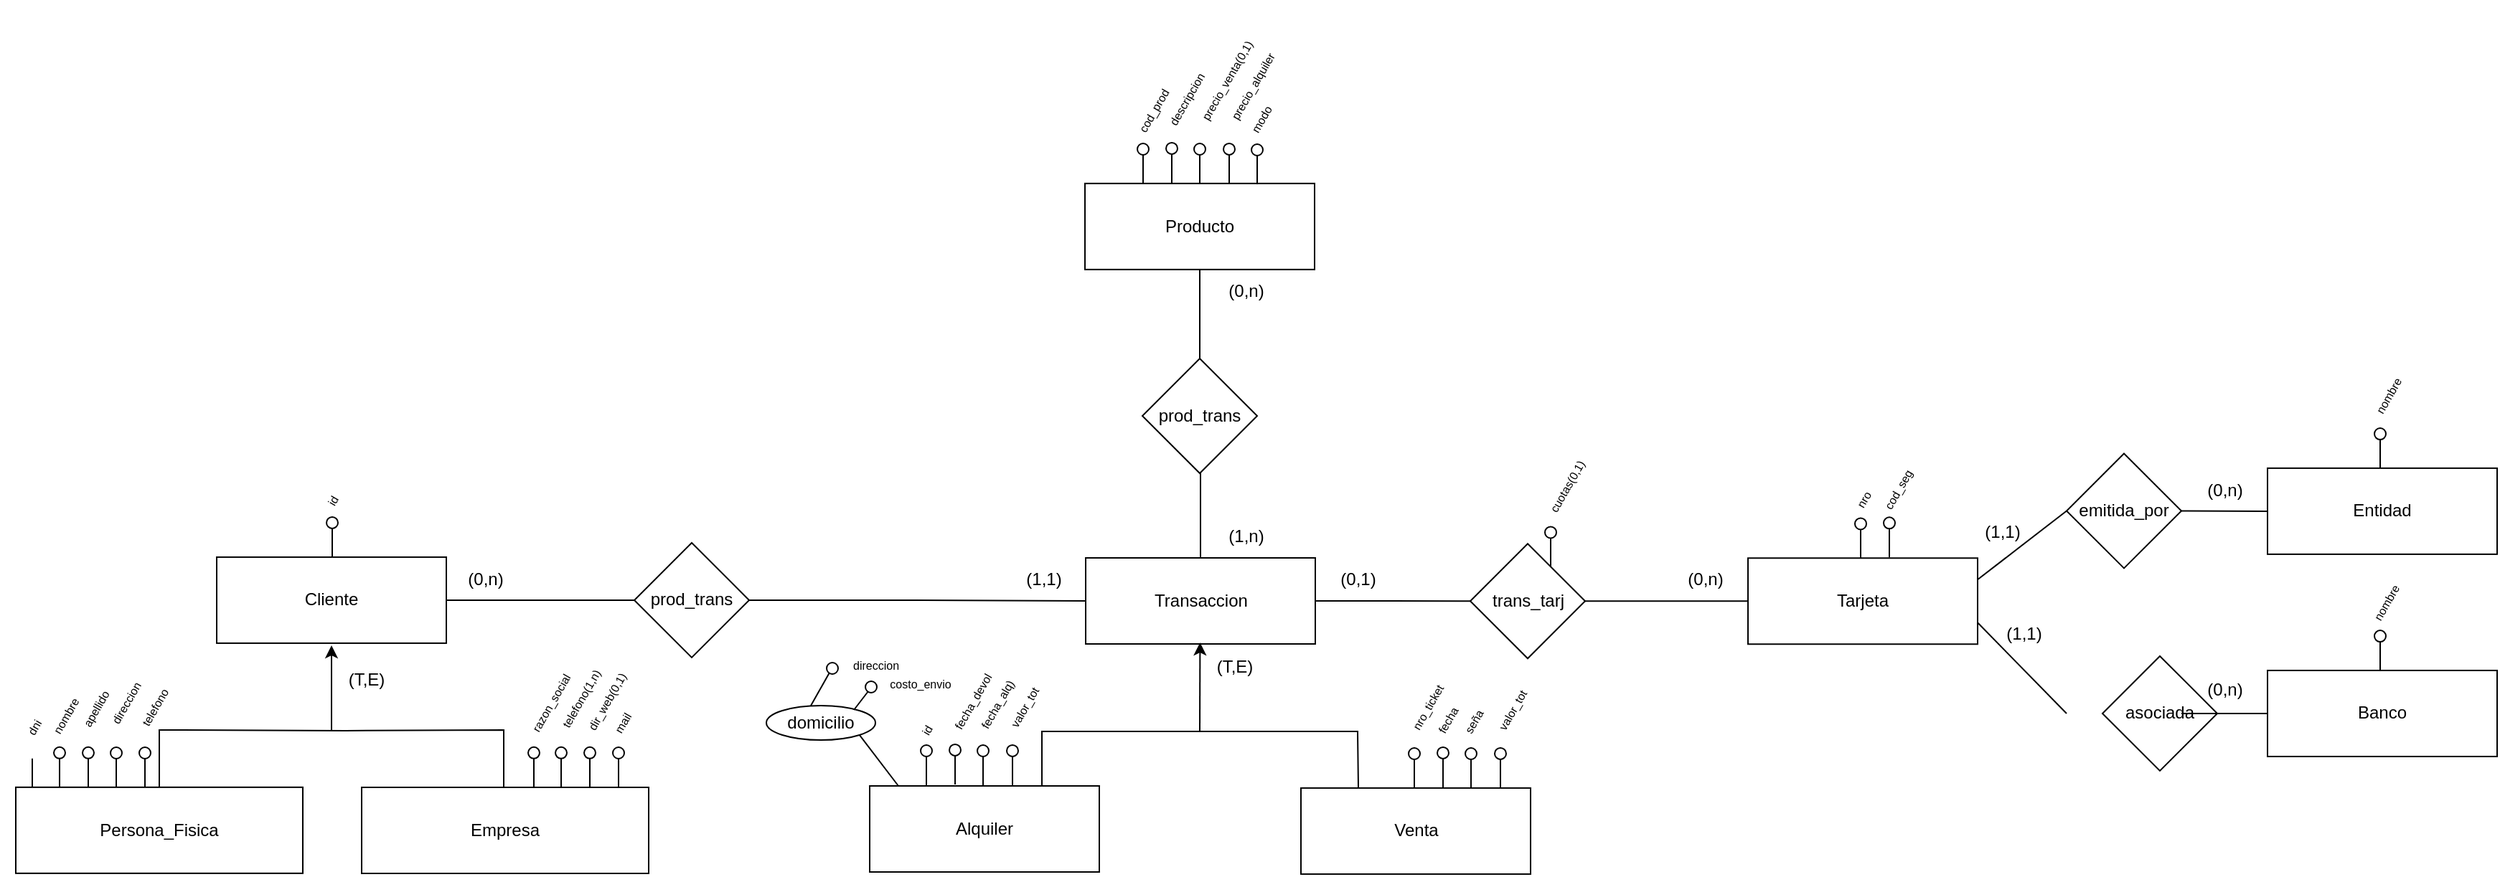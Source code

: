 <mxfile version="26.1.1">
  <diagram id="R2lEEEUBdFMjLlhIrx00" name="Page-1">
    <mxGraphModel dx="3056" dy="2326" grid="1" gridSize="10" guides="1" tooltips="1" connect="1" arrows="1" fold="1" page="1" pageScale="1" pageWidth="850" pageHeight="1100" math="0" shadow="0" extFonts="Permanent Marker^https://fonts.googleapis.com/css?family=Permanent+Marker">
      <root>
        <mxCell id="0" />
        <mxCell id="1" parent="0" />
        <mxCell id="ayTrJT8fHetVOEcy8Kd8-426" style="edgeStyle=orthogonalEdgeStyle;rounded=0;orthogonalLoop=1;jettySize=auto;html=1;entryX=0;entryY=0.5;entryDx=0;entryDy=0;endArrow=none;startFill=0;" edge="1" parent="1" source="ayTrJT8fHetVOEcy8Kd8-5" target="ayTrJT8fHetVOEcy8Kd8-425">
          <mxGeometry relative="1" as="geometry" />
        </mxCell>
        <mxCell id="ayTrJT8fHetVOEcy8Kd8-5" value="Cliente" style="rounded=0;whiteSpace=wrap;html=1;" vertex="1" parent="1">
          <mxGeometry x="-265" y="368.46" width="160" height="60" as="geometry" />
        </mxCell>
        <mxCell id="ayTrJT8fHetVOEcy8Kd8-32" value="" style="group" vertex="1" connectable="0" parent="1">
          <mxGeometry x="-188.5" y="340.462" width="8" height="28" as="geometry" />
        </mxCell>
        <mxCell id="ayTrJT8fHetVOEcy8Kd8-33" value="" style="ellipse;whiteSpace=wrap;html=1;aspect=fixed;fillColor=light-dark(#FFFFFF,#FFFFFF);" vertex="1" parent="ayTrJT8fHetVOEcy8Kd8-32">
          <mxGeometry width="8" height="8" as="geometry" />
        </mxCell>
        <mxCell id="ayTrJT8fHetVOEcy8Kd8-34" style="edgeStyle=orthogonalEdgeStyle;rounded=0;orthogonalLoop=1;jettySize=auto;html=1;endArrow=none;startFill=0;" edge="1" parent="ayTrJT8fHetVOEcy8Kd8-32">
          <mxGeometry relative="1" as="geometry">
            <mxPoint x="4" y="28" as="targetPoint" />
            <mxPoint x="4" y="8" as="sourcePoint" />
          </mxGeometry>
        </mxCell>
        <mxCell id="ayTrJT8fHetVOEcy8Kd8-35" value="&lt;font style=&quot;font-size: 8px;&quot;&gt;id&lt;/font&gt;" style="text;html=1;align=center;verticalAlign=middle;resizable=0;points=[];autosize=1;strokeColor=none;fillColor=none;rotation=-60;" vertex="1" parent="1">
          <mxGeometry x="-200" y="314.002" width="30" height="30" as="geometry" />
        </mxCell>
        <mxCell id="ayTrJT8fHetVOEcy8Kd8-44" value="Persona_Fisica" style="rounded=0;whiteSpace=wrap;html=1;" vertex="1" parent="1">
          <mxGeometry x="-405" y="528.92" width="200" height="60" as="geometry" />
        </mxCell>
        <mxCell id="ayTrJT8fHetVOEcy8Kd8-46" value="" style="endArrow=none;startArrow=none;html=1;rounded=0;exitX=0.5;exitY=0;exitDx=0;exitDy=0;startFill=0;" edge="1" parent="1" source="ayTrJT8fHetVOEcy8Kd8-44">
          <mxGeometry width="50" height="50" relative="1" as="geometry">
            <mxPoint x="-295" y="528" as="sourcePoint" />
            <mxPoint x="-65" y="529" as="targetPoint" />
            <Array as="points">
              <mxPoint x="-305" y="489" />
              <mxPoint x="-175" y="489.46" />
              <mxPoint x="-65" y="489" />
            </Array>
          </mxGeometry>
        </mxCell>
        <mxCell id="ayTrJT8fHetVOEcy8Kd8-47" value="" style="endArrow=classic;html=1;rounded=0;entryX=0.5;entryY=1;entryDx=0;entryDy=0;endFill=1;" edge="1" parent="1">
          <mxGeometry width="50" height="50" relative="1" as="geometry">
            <mxPoint x="-185" y="489.46" as="sourcePoint" />
            <mxPoint x="-185" y="430" as="targetPoint" />
          </mxGeometry>
        </mxCell>
        <mxCell id="ayTrJT8fHetVOEcy8Kd8-48" value="(T,E)" style="text;html=1;align=center;verticalAlign=middle;resizable=0;points=[];autosize=1;strokeColor=none;fillColor=none;" vertex="1" parent="1">
          <mxGeometry x="-191" y="439.46" width="60" height="30" as="geometry" />
        </mxCell>
        <mxCell id="ayTrJT8fHetVOEcy8Kd8-49" value="" style="group" vertex="1" connectable="0" parent="1">
          <mxGeometry x="-397.5" y="500.922" width="8" height="28" as="geometry" />
        </mxCell>
        <mxCell id="ayTrJT8fHetVOEcy8Kd8-50" value="" style="ellipse;whiteSpace=wrap;html=1;aspect=fixed;fillColor=light-dark(#FFFFFF,#FFFFFF);strokeColor=light-dark(#FFFFFF,#FFFFFF);" vertex="1" parent="ayTrJT8fHetVOEcy8Kd8-49">
          <mxGeometry width="8" height="8" as="geometry" />
        </mxCell>
        <mxCell id="ayTrJT8fHetVOEcy8Kd8-51" style="edgeStyle=orthogonalEdgeStyle;rounded=0;orthogonalLoop=1;jettySize=auto;html=1;endArrow=none;startFill=0;" edge="1" parent="ayTrJT8fHetVOEcy8Kd8-49">
          <mxGeometry relative="1" as="geometry">
            <mxPoint x="4" y="28" as="targetPoint" />
            <mxPoint x="4" y="8" as="sourcePoint" />
          </mxGeometry>
        </mxCell>
        <mxCell id="ayTrJT8fHetVOEcy8Kd8-52" value="&lt;font style=&quot;font-size: 8px;&quot;&gt;dni&lt;/font&gt;" style="text;html=1;align=center;verticalAlign=middle;resizable=0;points=[];autosize=1;strokeColor=none;fillColor=none;rotation=-60;" vertex="1" parent="1">
          <mxGeometry x="-413" y="472.002" width="40" height="30" as="geometry" />
        </mxCell>
        <mxCell id="ayTrJT8fHetVOEcy8Kd8-53" value="" style="group" vertex="1" connectable="0" parent="1">
          <mxGeometry x="-378.5" y="500.922" width="8" height="28" as="geometry" />
        </mxCell>
        <mxCell id="ayTrJT8fHetVOEcy8Kd8-54" value="" style="ellipse;whiteSpace=wrap;html=1;aspect=fixed;" vertex="1" parent="ayTrJT8fHetVOEcy8Kd8-53">
          <mxGeometry width="8" height="8" as="geometry" />
        </mxCell>
        <mxCell id="ayTrJT8fHetVOEcy8Kd8-55" style="edgeStyle=orthogonalEdgeStyle;rounded=0;orthogonalLoop=1;jettySize=auto;html=1;endArrow=none;startFill=0;" edge="1" parent="ayTrJT8fHetVOEcy8Kd8-53">
          <mxGeometry relative="1" as="geometry">
            <mxPoint x="4" y="28" as="targetPoint" />
            <mxPoint x="4" y="8" as="sourcePoint" />
          </mxGeometry>
        </mxCell>
        <mxCell id="ayTrJT8fHetVOEcy8Kd8-56" value="&lt;font style=&quot;font-size: 8px;&quot;&gt;nombre&lt;/font&gt;" style="text;html=1;align=center;verticalAlign=middle;resizable=0;points=[];autosize=1;strokeColor=none;fillColor=none;rotation=-60;" vertex="1" parent="1">
          <mxGeometry x="-396" y="464.002" width="50" height="30" as="geometry" />
        </mxCell>
        <mxCell id="ayTrJT8fHetVOEcy8Kd8-57" value="" style="group" vertex="1" connectable="0" parent="1">
          <mxGeometry x="-358.5" y="500.922" width="8" height="28" as="geometry" />
        </mxCell>
        <mxCell id="ayTrJT8fHetVOEcy8Kd8-58" value="" style="ellipse;whiteSpace=wrap;html=1;aspect=fixed;" vertex="1" parent="ayTrJT8fHetVOEcy8Kd8-57">
          <mxGeometry width="8" height="8" as="geometry" />
        </mxCell>
        <mxCell id="ayTrJT8fHetVOEcy8Kd8-59" style="edgeStyle=orthogonalEdgeStyle;rounded=0;orthogonalLoop=1;jettySize=auto;html=1;endArrow=none;startFill=0;" edge="1" parent="ayTrJT8fHetVOEcy8Kd8-57">
          <mxGeometry relative="1" as="geometry">
            <mxPoint x="4" y="28" as="targetPoint" />
            <mxPoint x="4" y="8" as="sourcePoint" />
          </mxGeometry>
        </mxCell>
        <mxCell id="ayTrJT8fHetVOEcy8Kd8-60" value="&lt;font style=&quot;font-size: 8px;&quot;&gt;apellido&lt;/font&gt;" style="text;html=1;align=center;verticalAlign=middle;resizable=0;points=[];autosize=1;strokeColor=none;fillColor=none;rotation=-60;" vertex="1" parent="1">
          <mxGeometry x="-380" y="459.002" width="60" height="30" as="geometry" />
        </mxCell>
        <mxCell id="ayTrJT8fHetVOEcy8Kd8-65" value="" style="group" vertex="1" connectable="0" parent="1">
          <mxGeometry x="-48" y="500.922" width="8" height="28" as="geometry" />
        </mxCell>
        <mxCell id="ayTrJT8fHetVOEcy8Kd8-66" value="" style="ellipse;whiteSpace=wrap;html=1;aspect=fixed;fillColor=light-dark(#FFFFFF,#FFFFFF);" vertex="1" parent="ayTrJT8fHetVOEcy8Kd8-65">
          <mxGeometry width="8" height="8" as="geometry" />
        </mxCell>
        <mxCell id="ayTrJT8fHetVOEcy8Kd8-67" style="edgeStyle=orthogonalEdgeStyle;rounded=0;orthogonalLoop=1;jettySize=auto;html=1;endArrow=none;startFill=0;" edge="1" parent="ayTrJT8fHetVOEcy8Kd8-65">
          <mxGeometry relative="1" as="geometry">
            <mxPoint x="4" y="28" as="targetPoint" />
            <mxPoint x="4" y="8" as="sourcePoint" />
          </mxGeometry>
        </mxCell>
        <mxCell id="ayTrJT8fHetVOEcy8Kd8-68" value="&lt;font style=&quot;font-size: 8px;&quot;&gt;razon_social&lt;/font&gt;" style="text;html=1;align=center;verticalAlign=middle;resizable=0;points=[];autosize=1;strokeColor=none;fillColor=none;rotation=-60;" vertex="1" parent="1">
          <mxGeometry x="-73" y="455.002" width="80" height="30" as="geometry" />
        </mxCell>
        <mxCell id="ayTrJT8fHetVOEcy8Kd8-414" style="edgeStyle=orthogonalEdgeStyle;rounded=0;orthogonalLoop=1;jettySize=auto;html=1;entryX=0;entryY=0.5;entryDx=0;entryDy=0;endArrow=none;startFill=0;" edge="1" parent="1" source="ayTrJT8fHetVOEcy8Kd8-213" target="ayTrJT8fHetVOEcy8Kd8-247">
          <mxGeometry relative="1" as="geometry" />
        </mxCell>
        <mxCell id="ayTrJT8fHetVOEcy8Kd8-213" value="trans_tarj" style="rhombus;whiteSpace=wrap;html=1;" vertex="1" parent="1">
          <mxGeometry x="608.5" y="359.14" width="80" height="80" as="geometry" />
        </mxCell>
        <mxCell id="ayTrJT8fHetVOEcy8Kd8-220" value="" style="group" vertex="1" connectable="0" parent="1">
          <mxGeometry x="-339" y="501.002" width="8" height="28" as="geometry" />
        </mxCell>
        <mxCell id="ayTrJT8fHetVOEcy8Kd8-221" value="" style="ellipse;whiteSpace=wrap;html=1;aspect=fixed;" vertex="1" parent="ayTrJT8fHetVOEcy8Kd8-220">
          <mxGeometry width="8" height="8" as="geometry" />
        </mxCell>
        <mxCell id="ayTrJT8fHetVOEcy8Kd8-222" style="edgeStyle=orthogonalEdgeStyle;rounded=0;orthogonalLoop=1;jettySize=auto;html=1;endArrow=none;startFill=0;" edge="1" parent="ayTrJT8fHetVOEcy8Kd8-220">
          <mxGeometry relative="1" as="geometry">
            <mxPoint x="4" y="28" as="targetPoint" />
            <mxPoint x="4" y="8" as="sourcePoint" />
          </mxGeometry>
        </mxCell>
        <mxCell id="ayTrJT8fHetVOEcy8Kd8-223" value="&lt;font style=&quot;font-size: 8px;&quot;&gt;direccion&lt;/font&gt;" style="text;html=1;align=center;verticalAlign=middle;resizable=0;points=[];autosize=1;strokeColor=none;fillColor=none;rotation=-60;" vertex="1" parent="1">
          <mxGeometry x="-364" y="455.002" width="70" height="30" as="geometry" />
        </mxCell>
        <mxCell id="ayTrJT8fHetVOEcy8Kd8-224" value="" style="group" vertex="1" connectable="0" parent="1">
          <mxGeometry x="-319" y="501.002" width="8" height="28" as="geometry" />
        </mxCell>
        <mxCell id="ayTrJT8fHetVOEcy8Kd8-225" value="" style="ellipse;whiteSpace=wrap;html=1;aspect=fixed;" vertex="1" parent="ayTrJT8fHetVOEcy8Kd8-224">
          <mxGeometry width="8" height="8" as="geometry" />
        </mxCell>
        <mxCell id="ayTrJT8fHetVOEcy8Kd8-226" style="edgeStyle=orthogonalEdgeStyle;rounded=0;orthogonalLoop=1;jettySize=auto;html=1;endArrow=none;startFill=0;" edge="1" parent="ayTrJT8fHetVOEcy8Kd8-224">
          <mxGeometry relative="1" as="geometry">
            <mxPoint x="4" y="28" as="targetPoint" />
            <mxPoint x="4" y="8" as="sourcePoint" />
          </mxGeometry>
        </mxCell>
        <mxCell id="ayTrJT8fHetVOEcy8Kd8-227" value="&lt;font style=&quot;font-size: 8px;&quot;&gt;telefono&lt;/font&gt;" style="text;html=1;align=center;verticalAlign=middle;resizable=0;points=[];autosize=1;strokeColor=none;fillColor=none;rotation=-60;" vertex="1" parent="1">
          <mxGeometry x="-339" y="458.002" width="60" height="30" as="geometry" />
        </mxCell>
        <mxCell id="ayTrJT8fHetVOEcy8Kd8-231" value="Empresa" style="rounded=0;whiteSpace=wrap;html=1;" vertex="1" parent="1">
          <mxGeometry x="-164" y="529" width="200" height="60" as="geometry" />
        </mxCell>
        <mxCell id="ayTrJT8fHetVOEcy8Kd8-235" value="" style="group" vertex="1" connectable="0" parent="1">
          <mxGeometry x="-29" y="500.922" width="8" height="28" as="geometry" />
        </mxCell>
        <mxCell id="ayTrJT8fHetVOEcy8Kd8-236" value="" style="ellipse;whiteSpace=wrap;html=1;aspect=fixed;" vertex="1" parent="ayTrJT8fHetVOEcy8Kd8-235">
          <mxGeometry width="8" height="8" as="geometry" />
        </mxCell>
        <mxCell id="ayTrJT8fHetVOEcy8Kd8-237" style="edgeStyle=orthogonalEdgeStyle;rounded=0;orthogonalLoop=1;jettySize=auto;html=1;endArrow=none;startFill=0;" edge="1" parent="ayTrJT8fHetVOEcy8Kd8-235">
          <mxGeometry relative="1" as="geometry">
            <mxPoint x="4" y="28" as="targetPoint" />
            <mxPoint x="4" y="8" as="sourcePoint" />
          </mxGeometry>
        </mxCell>
        <mxCell id="ayTrJT8fHetVOEcy8Kd8-238" value="&lt;font style=&quot;font-size: 8px;&quot;&gt;telefono(1,n)&lt;/font&gt;" style="text;html=1;align=center;verticalAlign=middle;resizable=0;points=[];autosize=1;strokeColor=none;fillColor=none;rotation=-60;" vertex="1" parent="1">
          <mxGeometry x="-57" y="452.002" width="90" height="30" as="geometry" />
        </mxCell>
        <mxCell id="ayTrJT8fHetVOEcy8Kd8-239" value="" style="group" vertex="1" connectable="0" parent="1">
          <mxGeometry x="-9" y="500.922" width="8" height="28" as="geometry" />
        </mxCell>
        <mxCell id="ayTrJT8fHetVOEcy8Kd8-240" value="" style="ellipse;whiteSpace=wrap;html=1;aspect=fixed;" vertex="1" parent="ayTrJT8fHetVOEcy8Kd8-239">
          <mxGeometry width="8" height="8" as="geometry" />
        </mxCell>
        <mxCell id="ayTrJT8fHetVOEcy8Kd8-241" style="edgeStyle=orthogonalEdgeStyle;rounded=0;orthogonalLoop=1;jettySize=auto;html=1;endArrow=none;startFill=0;" edge="1" parent="ayTrJT8fHetVOEcy8Kd8-239">
          <mxGeometry relative="1" as="geometry">
            <mxPoint x="4" y="28" as="targetPoint" />
            <mxPoint x="4" y="8" as="sourcePoint" />
          </mxGeometry>
        </mxCell>
        <mxCell id="ayTrJT8fHetVOEcy8Kd8-242" value="&lt;font style=&quot;font-size: 8px;&quot;&gt;dir_web(0,1)&lt;/font&gt;" style="text;html=1;align=center;verticalAlign=middle;resizable=0;points=[];autosize=1;strokeColor=none;fillColor=none;rotation=-60;" vertex="1" parent="1">
          <mxGeometry x="-34" y="454.002" width="80" height="30" as="geometry" />
        </mxCell>
        <mxCell id="ayTrJT8fHetVOEcy8Kd8-243" value="" style="group" vertex="1" connectable="0" parent="1">
          <mxGeometry x="11" y="501.002" width="8" height="28" as="geometry" />
        </mxCell>
        <mxCell id="ayTrJT8fHetVOEcy8Kd8-244" value="" style="ellipse;whiteSpace=wrap;html=1;aspect=fixed;" vertex="1" parent="ayTrJT8fHetVOEcy8Kd8-243">
          <mxGeometry width="8" height="8" as="geometry" />
        </mxCell>
        <mxCell id="ayTrJT8fHetVOEcy8Kd8-245" style="edgeStyle=orthogonalEdgeStyle;rounded=0;orthogonalLoop=1;jettySize=auto;html=1;endArrow=none;startFill=0;" edge="1" parent="ayTrJT8fHetVOEcy8Kd8-243">
          <mxGeometry relative="1" as="geometry">
            <mxPoint x="4" y="28" as="targetPoint" />
            <mxPoint x="4" y="8" as="sourcePoint" />
          </mxGeometry>
        </mxCell>
        <mxCell id="ayTrJT8fHetVOEcy8Kd8-246" value="&lt;font style=&quot;font-size: 8px;&quot;&gt;mail&lt;/font&gt;" style="text;html=1;align=center;verticalAlign=middle;resizable=0;points=[];autosize=1;strokeColor=none;fillColor=none;rotation=-60;" vertex="1" parent="1">
          <mxGeometry x="-3" y="469.002" width="40" height="30" as="geometry" />
        </mxCell>
        <mxCell id="ayTrJT8fHetVOEcy8Kd8-247" value="Tarjeta" style="rounded=0;whiteSpace=wrap;html=1;" vertex="1" parent="1">
          <mxGeometry x="802" y="369.14" width="160" height="60" as="geometry" />
        </mxCell>
        <mxCell id="ayTrJT8fHetVOEcy8Kd8-248" value="" style="group" vertex="1" connectable="0" parent="1">
          <mxGeometry x="876.5" y="341.222" width="8" height="28" as="geometry" />
        </mxCell>
        <mxCell id="ayTrJT8fHetVOEcy8Kd8-249" value="" style="ellipse;whiteSpace=wrap;html=1;aspect=fixed;fillColor=light-dark(#FFFFFF,#FFFFFF);" vertex="1" parent="ayTrJT8fHetVOEcy8Kd8-248">
          <mxGeometry width="8" height="8" as="geometry" />
        </mxCell>
        <mxCell id="ayTrJT8fHetVOEcy8Kd8-250" style="edgeStyle=orthogonalEdgeStyle;rounded=0;orthogonalLoop=1;jettySize=auto;html=1;endArrow=none;startFill=0;" edge="1" parent="ayTrJT8fHetVOEcy8Kd8-248">
          <mxGeometry relative="1" as="geometry">
            <mxPoint x="4" y="28" as="targetPoint" />
            <mxPoint x="4" y="8" as="sourcePoint" />
          </mxGeometry>
        </mxCell>
        <mxCell id="ayTrJT8fHetVOEcy8Kd8-251" value="&lt;font style=&quot;font-size: 8px;&quot;&gt;nro&lt;/font&gt;" style="text;html=1;align=center;verticalAlign=middle;resizable=0;points=[];autosize=1;strokeColor=none;fillColor=none;rotation=-60;" vertex="1" parent="1">
          <mxGeometry x="862" y="313.302" width="40" height="30" as="geometry" />
        </mxCell>
        <mxCell id="ayTrJT8fHetVOEcy8Kd8-252" value="" style="group" vertex="1" connectable="0" parent="1">
          <mxGeometry x="896.5" y="340.682" width="8" height="28" as="geometry" />
        </mxCell>
        <mxCell id="ayTrJT8fHetVOEcy8Kd8-253" value="" style="ellipse;whiteSpace=wrap;html=1;aspect=fixed;fillColor=light-dark(#FFFFFF,transparent);" vertex="1" parent="ayTrJT8fHetVOEcy8Kd8-252">
          <mxGeometry width="8" height="8" as="geometry" />
        </mxCell>
        <mxCell id="ayTrJT8fHetVOEcy8Kd8-254" style="edgeStyle=orthogonalEdgeStyle;rounded=0;orthogonalLoop=1;jettySize=auto;html=1;endArrow=none;startFill=0;" edge="1" parent="ayTrJT8fHetVOEcy8Kd8-252">
          <mxGeometry relative="1" as="geometry">
            <mxPoint x="4" y="28" as="targetPoint" />
            <mxPoint x="4" y="8" as="sourcePoint" />
          </mxGeometry>
        </mxCell>
        <mxCell id="ayTrJT8fHetVOEcy8Kd8-255" value="&lt;font style=&quot;font-size: 8px;&quot;&gt;cod_seg&lt;/font&gt;" style="text;html=1;align=center;verticalAlign=middle;resizable=0;points=[];autosize=1;strokeColor=none;fillColor=none;rotation=-60;" vertex="1" parent="1">
          <mxGeometry x="876" y="306.302" width="60" height="30" as="geometry" />
        </mxCell>
        <mxCell id="ayTrJT8fHetVOEcy8Kd8-260" value="Entidad" style="rounded=0;whiteSpace=wrap;html=1;" vertex="1" parent="1">
          <mxGeometry x="1164" y="306.44" width="160" height="60" as="geometry" />
        </mxCell>
        <mxCell id="ayTrJT8fHetVOEcy8Kd8-261" value="" style="group" vertex="1" connectable="0" parent="1">
          <mxGeometry x="1238.5" y="278.522" width="8" height="28" as="geometry" />
        </mxCell>
        <mxCell id="ayTrJT8fHetVOEcy8Kd8-262" value="" style="ellipse;whiteSpace=wrap;html=1;aspect=fixed;fillColor=light-dark(#FFFFFF,#FFFFFF);" vertex="1" parent="ayTrJT8fHetVOEcy8Kd8-261">
          <mxGeometry width="8" height="8" as="geometry" />
        </mxCell>
        <mxCell id="ayTrJT8fHetVOEcy8Kd8-263" style="edgeStyle=orthogonalEdgeStyle;rounded=0;orthogonalLoop=1;jettySize=auto;html=1;endArrow=none;startFill=0;" edge="1" parent="ayTrJT8fHetVOEcy8Kd8-261">
          <mxGeometry relative="1" as="geometry">
            <mxPoint x="4" y="28" as="targetPoint" />
            <mxPoint x="4" y="8" as="sourcePoint" />
          </mxGeometry>
        </mxCell>
        <mxCell id="ayTrJT8fHetVOEcy8Kd8-264" value="Banco" style="rounded=0;whiteSpace=wrap;html=1;" vertex="1" parent="1">
          <mxGeometry x="1164" y="447.48" width="160" height="60" as="geometry" />
        </mxCell>
        <mxCell id="ayTrJT8fHetVOEcy8Kd8-265" value="" style="group" vertex="1" connectable="0" parent="1">
          <mxGeometry x="1238.5" y="419.562" width="8" height="28" as="geometry" />
        </mxCell>
        <mxCell id="ayTrJT8fHetVOEcy8Kd8-266" value="" style="ellipse;whiteSpace=wrap;html=1;aspect=fixed;fillColor=light-dark(#FFFFFF,#FFFFFF);" vertex="1" parent="ayTrJT8fHetVOEcy8Kd8-265">
          <mxGeometry width="8" height="8" as="geometry" />
        </mxCell>
        <mxCell id="ayTrJT8fHetVOEcy8Kd8-267" style="edgeStyle=orthogonalEdgeStyle;rounded=0;orthogonalLoop=1;jettySize=auto;html=1;endArrow=none;startFill=0;" edge="1" parent="ayTrJT8fHetVOEcy8Kd8-265">
          <mxGeometry relative="1" as="geometry">
            <mxPoint x="4" y="28" as="targetPoint" />
            <mxPoint x="4" y="8" as="sourcePoint" />
          </mxGeometry>
        </mxCell>
        <mxCell id="ayTrJT8fHetVOEcy8Kd8-268" value="&lt;font style=&quot;font-size: 8px;&quot;&gt;nombre&lt;/font&gt;" style="text;html=1;align=center;verticalAlign=middle;resizable=0;points=[];autosize=1;strokeColor=none;fillColor=none;rotation=-60;" vertex="1" parent="1">
          <mxGeometry x="1221" y="385.102" width="50" height="30" as="geometry" />
        </mxCell>
        <mxCell id="ayTrJT8fHetVOEcy8Kd8-269" value="emitida_por" style="rhombus;whiteSpace=wrap;html=1;" vertex="1" parent="1">
          <mxGeometry x="1024" y="296.22" width="80" height="80" as="geometry" />
        </mxCell>
        <mxCell id="ayTrJT8fHetVOEcy8Kd8-270" value="asociada" style="rhombus;whiteSpace=wrap;html=1;" vertex="1" parent="1">
          <mxGeometry x="1049" y="437.48" width="80" height="80" as="geometry" />
        </mxCell>
        <mxCell id="ayTrJT8fHetVOEcy8Kd8-271" value="" style="endArrow=none;html=1;rounded=0;exitX=1;exitY=0.25;exitDx=0;exitDy=0;entryX=0;entryY=0.5;entryDx=0;entryDy=0;" edge="1" parent="1" source="ayTrJT8fHetVOEcy8Kd8-247" target="ayTrJT8fHetVOEcy8Kd8-269">
          <mxGeometry width="50" height="50" relative="1" as="geometry">
            <mxPoint x="1054" y="419.22" as="sourcePoint" />
            <mxPoint x="1104" y="369.22" as="targetPoint" />
          </mxGeometry>
        </mxCell>
        <mxCell id="ayTrJT8fHetVOEcy8Kd8-272" value="" style="endArrow=none;html=1;rounded=0;exitX=1;exitY=0.75;exitDx=0;exitDy=0;entryX=0;entryY=0.5;entryDx=0;entryDy=0;" edge="1" parent="1" source="ayTrJT8fHetVOEcy8Kd8-247">
          <mxGeometry width="50" height="50" relative="1" as="geometry">
            <mxPoint x="1054" y="419.22" as="sourcePoint" />
            <mxPoint x="1024" y="477.48" as="targetPoint" />
          </mxGeometry>
        </mxCell>
        <mxCell id="ayTrJT8fHetVOEcy8Kd8-273" value="" style="endArrow=none;html=1;rounded=0;exitX=1;exitY=0.5;exitDx=0;exitDy=0;entryX=0;entryY=0.5;entryDx=0;entryDy=0;" edge="1" parent="1" source="ayTrJT8fHetVOEcy8Kd8-269" target="ayTrJT8fHetVOEcy8Kd8-260">
          <mxGeometry width="50" height="50" relative="1" as="geometry">
            <mxPoint x="1054" y="419.22" as="sourcePoint" />
            <mxPoint x="1104" y="369.22" as="targetPoint" />
          </mxGeometry>
        </mxCell>
        <mxCell id="ayTrJT8fHetVOEcy8Kd8-274" value="" style="endArrow=none;html=1;rounded=0;exitX=1;exitY=0.5;exitDx=0;exitDy=0;entryX=0;entryY=0.5;entryDx=0;entryDy=0;" edge="1" parent="1" target="ayTrJT8fHetVOEcy8Kd8-264">
          <mxGeometry width="50" height="50" relative="1" as="geometry">
            <mxPoint x="1104" y="477.48" as="sourcePoint" />
            <mxPoint x="1124" y="429.22" as="targetPoint" />
          </mxGeometry>
        </mxCell>
        <mxCell id="ayTrJT8fHetVOEcy8Kd8-275" value="(1,1)" style="text;html=1;align=center;verticalAlign=middle;resizable=0;points=[];autosize=1;strokeColor=none;fillColor=none;" vertex="1" parent="1">
          <mxGeometry x="949" y="336.22" width="60" height="30" as="geometry" />
        </mxCell>
        <mxCell id="ayTrJT8fHetVOEcy8Kd8-276" value="(1,1)" style="text;html=1;align=center;verticalAlign=middle;resizable=0;points=[];autosize=1;strokeColor=none;fillColor=none;" vertex="1" parent="1">
          <mxGeometry x="964" y="407.48" width="60" height="30" as="geometry" />
        </mxCell>
        <mxCell id="ayTrJT8fHetVOEcy8Kd8-277" value="(0,n)" style="text;html=1;align=center;verticalAlign=middle;resizable=0;points=[];autosize=1;strokeColor=none;fillColor=none;" vertex="1" parent="1">
          <mxGeometry x="1104" y="306.52" width="60" height="30" as="geometry" />
        </mxCell>
        <mxCell id="ayTrJT8fHetVOEcy8Kd8-278" value="(0,n)" style="text;html=1;align=center;verticalAlign=middle;resizable=0;points=[];autosize=1;strokeColor=none;fillColor=none;" vertex="1" parent="1">
          <mxGeometry x="1104" y="445.68" width="60" height="30" as="geometry" />
        </mxCell>
        <mxCell id="ayTrJT8fHetVOEcy8Kd8-282" value="Producto" style="rounded=0;whiteSpace=wrap;html=1;" vertex="1" parent="1">
          <mxGeometry x="340" y="107.92" width="160" height="60" as="geometry" />
        </mxCell>
        <mxCell id="ayTrJT8fHetVOEcy8Kd8-283" value="" style="group" vertex="1" connectable="0" parent="1">
          <mxGeometry x="376.5" y="80.002" width="8" height="28" as="geometry" />
        </mxCell>
        <mxCell id="ayTrJT8fHetVOEcy8Kd8-284" value="" style="ellipse;whiteSpace=wrap;html=1;aspect=fixed;fillColor=light-dark(#FFFFFF,#FFFFFF);" vertex="1" parent="ayTrJT8fHetVOEcy8Kd8-283">
          <mxGeometry width="8" height="8" as="geometry" />
        </mxCell>
        <mxCell id="ayTrJT8fHetVOEcy8Kd8-285" style="edgeStyle=orthogonalEdgeStyle;rounded=0;orthogonalLoop=1;jettySize=auto;html=1;endArrow=none;startFill=0;" edge="1" parent="ayTrJT8fHetVOEcy8Kd8-283">
          <mxGeometry relative="1" as="geometry">
            <mxPoint x="4" y="28" as="targetPoint" />
            <mxPoint x="4" y="8" as="sourcePoint" />
          </mxGeometry>
        </mxCell>
        <mxCell id="ayTrJT8fHetVOEcy8Kd8-286" value="&lt;font style=&quot;font-size: 8px;&quot;&gt;cod_prod&lt;/font&gt;" style="text;html=1;align=center;verticalAlign=middle;resizable=0;points=[];autosize=1;strokeColor=none;fillColor=none;rotation=-60;" vertex="1" parent="1">
          <mxGeometry x="357" y="42.002" width="60" height="30" as="geometry" />
        </mxCell>
        <mxCell id="ayTrJT8fHetVOEcy8Kd8-287" value="" style="group" vertex="1" connectable="0" parent="1">
          <mxGeometry x="396.5" y="79.462" width="8" height="28" as="geometry" />
        </mxCell>
        <mxCell id="ayTrJT8fHetVOEcy8Kd8-288" value="" style="ellipse;whiteSpace=wrap;html=1;aspect=fixed;fillColor=light-dark(#FFFFFF,transparent);" vertex="1" parent="ayTrJT8fHetVOEcy8Kd8-287">
          <mxGeometry width="8" height="8" as="geometry" />
        </mxCell>
        <mxCell id="ayTrJT8fHetVOEcy8Kd8-289" style="edgeStyle=orthogonalEdgeStyle;rounded=0;orthogonalLoop=1;jettySize=auto;html=1;endArrow=none;startFill=0;" edge="1" parent="ayTrJT8fHetVOEcy8Kd8-287">
          <mxGeometry relative="1" as="geometry">
            <mxPoint x="4" y="28" as="targetPoint" />
            <mxPoint x="4" y="8" as="sourcePoint" />
          </mxGeometry>
        </mxCell>
        <mxCell id="ayTrJT8fHetVOEcy8Kd8-290" value="&lt;font style=&quot;font-size: 8px;&quot;&gt;descripcion&lt;/font&gt;" style="text;html=1;align=center;verticalAlign=middle;resizable=0;points=[];autosize=1;strokeColor=none;fillColor=none;rotation=-60;" vertex="1" parent="1">
          <mxGeometry x="370" y="34.002" width="80" height="30" as="geometry" />
        </mxCell>
        <mxCell id="ayTrJT8fHetVOEcy8Kd8-291" value="" style="group" vertex="1" connectable="0" parent="1">
          <mxGeometry x="416" y="80.002" width="8" height="28" as="geometry" />
        </mxCell>
        <mxCell id="ayTrJT8fHetVOEcy8Kd8-292" value="" style="ellipse;whiteSpace=wrap;html=1;aspect=fixed;fillColor=light-dark(#FFFFFF,transparent);" vertex="1" parent="ayTrJT8fHetVOEcy8Kd8-291">
          <mxGeometry width="8" height="8" as="geometry" />
        </mxCell>
        <mxCell id="ayTrJT8fHetVOEcy8Kd8-293" style="edgeStyle=orthogonalEdgeStyle;rounded=0;orthogonalLoop=1;jettySize=auto;html=1;endArrow=none;startFill=0;" edge="1" parent="ayTrJT8fHetVOEcy8Kd8-291">
          <mxGeometry relative="1" as="geometry">
            <mxPoint x="4" y="28" as="targetPoint" />
            <mxPoint x="4" y="8" as="sourcePoint" />
          </mxGeometry>
        </mxCell>
        <mxCell id="ayTrJT8fHetVOEcy8Kd8-294" value="&lt;font style=&quot;font-size: 8px;&quot;&gt;precio_venta(0,1)&lt;/font&gt;" style="text;html=1;align=center;verticalAlign=middle;resizable=0;points=[];autosize=1;strokeColor=none;fillColor=none;rotation=-60;" vertex="1" parent="1">
          <mxGeometry x="383" y="21.002" width="110" height="30" as="geometry" />
        </mxCell>
        <mxCell id="ayTrJT8fHetVOEcy8Kd8-299" value="" style="group" vertex="1" connectable="0" parent="1">
          <mxGeometry x="436.5" y="79.962" width="8" height="28" as="geometry" />
        </mxCell>
        <mxCell id="ayTrJT8fHetVOEcy8Kd8-300" value="" style="ellipse;whiteSpace=wrap;html=1;aspect=fixed;fillColor=light-dark(#FFFFFF,transparent);" vertex="1" parent="ayTrJT8fHetVOEcy8Kd8-299">
          <mxGeometry width="8" height="8" as="geometry" />
        </mxCell>
        <mxCell id="ayTrJT8fHetVOEcy8Kd8-301" style="edgeStyle=orthogonalEdgeStyle;rounded=0;orthogonalLoop=1;jettySize=auto;html=1;endArrow=none;startFill=0;" edge="1" parent="ayTrJT8fHetVOEcy8Kd8-299">
          <mxGeometry relative="1" as="geometry">
            <mxPoint x="4" y="28" as="targetPoint" />
            <mxPoint x="4" y="8" as="sourcePoint" />
          </mxGeometry>
        </mxCell>
        <mxCell id="ayTrJT8fHetVOEcy8Kd8-302" value="&lt;font style=&quot;font-size: 8px;&quot;&gt;precio_alquiler&lt;/font&gt;" style="text;html=1;align=center;verticalAlign=middle;resizable=0;points=[];autosize=1;strokeColor=none;fillColor=none;rotation=-60;" vertex="1" parent="1">
          <mxGeometry x="406" y="25.002" width="100" height="30" as="geometry" />
        </mxCell>
        <mxCell id="ayTrJT8fHetVOEcy8Kd8-303" value="" style="group" vertex="1" connectable="0" parent="1">
          <mxGeometry x="456" y="80.502" width="8" height="28" as="geometry" />
        </mxCell>
        <mxCell id="ayTrJT8fHetVOEcy8Kd8-304" value="" style="ellipse;whiteSpace=wrap;html=1;aspect=fixed;fillColor=light-dark(#FFFFFF,transparent);" vertex="1" parent="ayTrJT8fHetVOEcy8Kd8-303">
          <mxGeometry width="8" height="8" as="geometry" />
        </mxCell>
        <mxCell id="ayTrJT8fHetVOEcy8Kd8-305" style="edgeStyle=orthogonalEdgeStyle;rounded=0;orthogonalLoop=1;jettySize=auto;html=1;endArrow=none;startFill=0;" edge="1" parent="ayTrJT8fHetVOEcy8Kd8-303">
          <mxGeometry relative="1" as="geometry">
            <mxPoint x="4" y="28" as="targetPoint" />
            <mxPoint x="4" y="8" as="sourcePoint" />
          </mxGeometry>
        </mxCell>
        <mxCell id="ayTrJT8fHetVOEcy8Kd8-306" value="&lt;font style=&quot;font-size: 8px;&quot;&gt;modo&lt;/font&gt;" style="text;html=1;align=center;verticalAlign=middle;resizable=0;points=[];autosize=1;strokeColor=none;fillColor=none;rotation=-60;" vertex="1" parent="1">
          <mxGeometry x="442" y="48.002" width="40" height="30" as="geometry" />
        </mxCell>
        <mxCell id="ayTrJT8fHetVOEcy8Kd8-413" style="edgeStyle=orthogonalEdgeStyle;rounded=0;orthogonalLoop=1;jettySize=auto;html=1;entryX=0;entryY=0.5;entryDx=0;entryDy=0;endArrow=none;startFill=0;" edge="1" parent="1" source="ayTrJT8fHetVOEcy8Kd8-307" target="ayTrJT8fHetVOEcy8Kd8-213">
          <mxGeometry relative="1" as="geometry" />
        </mxCell>
        <mxCell id="ayTrJT8fHetVOEcy8Kd8-307" value="Transaccion" style="rounded=0;whiteSpace=wrap;html=1;" vertex="1" parent="1">
          <mxGeometry x="340.5" y="369.0" width="160" height="60" as="geometry" />
        </mxCell>
        <mxCell id="ayTrJT8fHetVOEcy8Kd8-308" value="Alquiler" style="rounded=0;whiteSpace=wrap;html=1;" vertex="1" parent="1">
          <mxGeometry x="190" y="528.0" width="160" height="60" as="geometry" />
        </mxCell>
        <mxCell id="ayTrJT8fHetVOEcy8Kd8-309" value="Venta" style="rounded=0;whiteSpace=wrap;html=1;" vertex="1" parent="1">
          <mxGeometry x="490.5" y="529.46" width="160" height="60" as="geometry" />
        </mxCell>
        <mxCell id="ayTrJT8fHetVOEcy8Kd8-310" value="&lt;font style=&quot;font-size: 8px;&quot;&gt;nombre&lt;/font&gt;" style="text;html=1;align=center;verticalAlign=middle;resizable=0;points=[];autosize=1;strokeColor=none;fillColor=none;rotation=-60;" vertex="1" parent="1">
          <mxGeometry x="1222" y="240.522" width="50" height="30" as="geometry" />
        </mxCell>
        <mxCell id="ayTrJT8fHetVOEcy8Kd8-312" value="" style="endArrow=none;startArrow=none;html=1;rounded=0;exitX=0.75;exitY=0;exitDx=0;exitDy=0;startFill=0;entryX=0.25;entryY=0;entryDx=0;entryDy=0;" edge="1" parent="1" source="ayTrJT8fHetVOEcy8Kd8-308" target="ayTrJT8fHetVOEcy8Kd8-309">
          <mxGeometry width="50" height="50" relative="1" as="geometry">
            <mxPoint x="308" y="528.0" as="sourcePoint" />
            <mxPoint x="576.5" y="529.46" as="targetPoint" />
            <Array as="points">
              <mxPoint x="310" y="490" />
              <mxPoint x="530" y="490" />
            </Array>
          </mxGeometry>
        </mxCell>
        <mxCell id="ayTrJT8fHetVOEcy8Kd8-313" value="(T,E)" style="text;html=1;align=center;verticalAlign=middle;resizable=0;points=[];autosize=1;strokeColor=none;fillColor=none;" vertex="1" parent="1">
          <mxGeometry x="413.5" y="430.0" width="60" height="30" as="geometry" />
        </mxCell>
        <mxCell id="ayTrJT8fHetVOEcy8Kd8-314" value="" style="endArrow=classic;html=1;rounded=0;entryX=0.5;entryY=1;entryDx=0;entryDy=0;endFill=1;" edge="1" parent="1">
          <mxGeometry width="50" height="50" relative="1" as="geometry">
            <mxPoint x="420" y="490" as="sourcePoint" />
            <mxPoint x="420.2" y="428" as="targetPoint" />
          </mxGeometry>
        </mxCell>
        <mxCell id="ayTrJT8fHetVOEcy8Kd8-316" style="edgeStyle=orthogonalEdgeStyle;rounded=0;orthogonalLoop=1;jettySize=auto;html=1;entryX=0.5;entryY=1;entryDx=0;entryDy=0;endArrow=none;startFill=0;" edge="1" parent="1" source="ayTrJT8fHetVOEcy8Kd8-315" target="ayTrJT8fHetVOEcy8Kd8-282">
          <mxGeometry relative="1" as="geometry" />
        </mxCell>
        <mxCell id="ayTrJT8fHetVOEcy8Kd8-317" style="edgeStyle=orthogonalEdgeStyle;rounded=0;orthogonalLoop=1;jettySize=auto;html=1;entryX=0.5;entryY=0;entryDx=0;entryDy=0;endArrow=none;startFill=0;" edge="1" parent="1" source="ayTrJT8fHetVOEcy8Kd8-315" target="ayTrJT8fHetVOEcy8Kd8-307">
          <mxGeometry relative="1" as="geometry">
            <Array as="points">
              <mxPoint x="420" y="330" />
            </Array>
          </mxGeometry>
        </mxCell>
        <mxCell id="ayTrJT8fHetVOEcy8Kd8-315" value="prod_trans" style="rhombus;whiteSpace=wrap;html=1;" vertex="1" parent="1">
          <mxGeometry x="380" y="230.0" width="80" height="80" as="geometry" />
        </mxCell>
        <mxCell id="ayTrJT8fHetVOEcy8Kd8-319" value="" style="group" vertex="1" connectable="0" parent="1">
          <mxGeometry x="225.5" y="499.502" width="8" height="28" as="geometry" />
        </mxCell>
        <mxCell id="ayTrJT8fHetVOEcy8Kd8-320" value="" style="ellipse;whiteSpace=wrap;html=1;aspect=fixed;fillColor=light-dark(#FFFFFF,#FFFFFF);" vertex="1" parent="ayTrJT8fHetVOEcy8Kd8-319">
          <mxGeometry width="8" height="8" as="geometry" />
        </mxCell>
        <mxCell id="ayTrJT8fHetVOEcy8Kd8-321" style="edgeStyle=orthogonalEdgeStyle;rounded=0;orthogonalLoop=1;jettySize=auto;html=1;endArrow=none;startFill=0;" edge="1" parent="ayTrJT8fHetVOEcy8Kd8-319">
          <mxGeometry relative="1" as="geometry">
            <mxPoint x="4" y="28" as="targetPoint" />
            <mxPoint x="4" y="8" as="sourcePoint" />
          </mxGeometry>
        </mxCell>
        <mxCell id="ayTrJT8fHetVOEcy8Kd8-322" value="&lt;font style=&quot;font-size: 8px;&quot;&gt;id&lt;/font&gt;" style="text;html=1;align=center;verticalAlign=middle;resizable=0;points=[];autosize=1;strokeColor=none;fillColor=none;rotation=-60;" vertex="1" parent="1">
          <mxGeometry x="214" y="474.002" width="30" height="30" as="geometry" />
        </mxCell>
        <mxCell id="ayTrJT8fHetVOEcy8Kd8-323" value="" style="group" vertex="1" connectable="0" parent="1">
          <mxGeometry x="245.5" y="498.962" width="8" height="28" as="geometry" />
        </mxCell>
        <mxCell id="ayTrJT8fHetVOEcy8Kd8-324" value="" style="ellipse;whiteSpace=wrap;html=1;aspect=fixed;fillColor=light-dark(#FFFFFF,transparent);" vertex="1" parent="ayTrJT8fHetVOEcy8Kd8-323">
          <mxGeometry width="8" height="8" as="geometry" />
        </mxCell>
        <mxCell id="ayTrJT8fHetVOEcy8Kd8-325" style="edgeStyle=orthogonalEdgeStyle;rounded=0;orthogonalLoop=1;jettySize=auto;html=1;endArrow=none;startFill=0;" edge="1" parent="ayTrJT8fHetVOEcy8Kd8-323">
          <mxGeometry relative="1" as="geometry">
            <mxPoint x="4" y="28" as="targetPoint" />
            <mxPoint x="4" y="8" as="sourcePoint" />
          </mxGeometry>
        </mxCell>
        <mxCell id="ayTrJT8fHetVOEcy8Kd8-326" value="&lt;font style=&quot;font-size: 8px;&quot;&gt;fecha_devol&lt;/font&gt;" style="text;html=1;align=center;verticalAlign=middle;resizable=0;points=[];autosize=1;strokeColor=none;fillColor=none;rotation=-60;" vertex="1" parent="1">
          <mxGeometry x="221" y="454.002" width="80" height="30" as="geometry" />
        </mxCell>
        <mxCell id="ayTrJT8fHetVOEcy8Kd8-327" value="" style="group" vertex="1" connectable="0" parent="1">
          <mxGeometry x="265" y="499.502" width="8" height="28" as="geometry" />
        </mxCell>
        <mxCell id="ayTrJT8fHetVOEcy8Kd8-328" value="" style="ellipse;whiteSpace=wrap;html=1;aspect=fixed;fillColor=light-dark(#FFFFFF,transparent);" vertex="1" parent="ayTrJT8fHetVOEcy8Kd8-327">
          <mxGeometry width="8" height="8" as="geometry" />
        </mxCell>
        <mxCell id="ayTrJT8fHetVOEcy8Kd8-329" style="edgeStyle=orthogonalEdgeStyle;rounded=0;orthogonalLoop=1;jettySize=auto;html=1;endArrow=none;startFill=0;" edge="1" parent="ayTrJT8fHetVOEcy8Kd8-327">
          <mxGeometry relative="1" as="geometry">
            <mxPoint x="4" y="28" as="targetPoint" />
            <mxPoint x="4" y="8" as="sourcePoint" />
          </mxGeometry>
        </mxCell>
        <mxCell id="ayTrJT8fHetVOEcy8Kd8-330" value="&lt;font style=&quot;font-size: 8px;&quot;&gt;fecha_alq)&lt;/font&gt;" style="text;html=1;align=center;verticalAlign=middle;resizable=0;points=[];autosize=1;strokeColor=none;fillColor=none;rotation=-60;" vertex="1" parent="1">
          <mxGeometry x="243" y="456.002" width="70" height="30" as="geometry" />
        </mxCell>
        <mxCell id="ayTrJT8fHetVOEcy8Kd8-331" value="" style="group" vertex="1" connectable="0" parent="1">
          <mxGeometry x="285.5" y="499.462" width="8" height="28" as="geometry" />
        </mxCell>
        <mxCell id="ayTrJT8fHetVOEcy8Kd8-332" value="" style="ellipse;whiteSpace=wrap;html=1;aspect=fixed;fillColor=light-dark(#FFFFFF,transparent);" vertex="1" parent="ayTrJT8fHetVOEcy8Kd8-331">
          <mxGeometry width="8" height="8" as="geometry" />
        </mxCell>
        <mxCell id="ayTrJT8fHetVOEcy8Kd8-333" style="edgeStyle=orthogonalEdgeStyle;rounded=0;orthogonalLoop=1;jettySize=auto;html=1;endArrow=none;startFill=0;" edge="1" parent="ayTrJT8fHetVOEcy8Kd8-331">
          <mxGeometry relative="1" as="geometry">
            <mxPoint x="4" y="28" as="targetPoint" />
            <mxPoint x="4" y="8" as="sourcePoint" />
          </mxGeometry>
        </mxCell>
        <mxCell id="ayTrJT8fHetVOEcy8Kd8-334" value="&lt;font style=&quot;font-size: 8px;&quot;&gt;valor_tot&lt;/font&gt;" style="text;html=1;align=center;verticalAlign=middle;resizable=0;points=[];autosize=1;strokeColor=none;fillColor=none;rotation=-60;" vertex="1" parent="1">
          <mxGeometry x="262" y="458.002" width="70" height="30" as="geometry" />
        </mxCell>
        <mxCell id="ayTrJT8fHetVOEcy8Kd8-377" value="domicilio" style="ellipse;whiteSpace=wrap;html=1;" vertex="1" parent="1">
          <mxGeometry x="118" y="472.0" width="76" height="24" as="geometry" />
        </mxCell>
        <mxCell id="ayTrJT8fHetVOEcy8Kd8-378" value="" style="endArrow=none;html=1;rounded=0;exitX=0.75;exitY=0;exitDx=0;exitDy=0;" edge="1" parent="1">
          <mxGeometry width="50" height="50" relative="1" as="geometry">
            <mxPoint x="149" y="472.0" as="sourcePoint" />
            <mxPoint x="162" y="449.0" as="targetPoint" />
          </mxGeometry>
        </mxCell>
        <mxCell id="ayTrJT8fHetVOEcy8Kd8-379" value="" style="endArrow=none;html=1;rounded=0;exitX=0.75;exitY=0;exitDx=0;exitDy=0;" edge="1" parent="1">
          <mxGeometry width="50" height="50" relative="1" as="geometry">
            <mxPoint x="179" y="475.0" as="sourcePoint" />
            <mxPoint x="189" y="462.0" as="targetPoint" />
          </mxGeometry>
        </mxCell>
        <mxCell id="ayTrJT8fHetVOEcy8Kd8-382" value="" style="group" vertex="1" connectable="0" parent="1">
          <mxGeometry x="160" y="442.002" width="8" height="28" as="geometry" />
        </mxCell>
        <mxCell id="ayTrJT8fHetVOEcy8Kd8-383" value="" style="ellipse;whiteSpace=wrap;html=1;aspect=fixed;" vertex="1" parent="ayTrJT8fHetVOEcy8Kd8-382">
          <mxGeometry width="8" height="8" as="geometry" />
        </mxCell>
        <mxCell id="ayTrJT8fHetVOEcy8Kd8-384" value="" style="group" vertex="1" connectable="0" parent="1">
          <mxGeometry x="187" y="455.002" width="8" height="28" as="geometry" />
        </mxCell>
        <mxCell id="ayTrJT8fHetVOEcy8Kd8-385" value="" style="ellipse;whiteSpace=wrap;html=1;aspect=fixed;" vertex="1" parent="ayTrJT8fHetVOEcy8Kd8-384">
          <mxGeometry width="8" height="8" as="geometry" />
        </mxCell>
        <mxCell id="ayTrJT8fHetVOEcy8Kd8-389" value="&lt;font style=&quot;font-size: 8px;&quot;&gt;direccion&lt;/font&gt;" style="text;html=1;align=center;verticalAlign=middle;resizable=0;points=[];autosize=1;strokeColor=none;fillColor=none;rotation=0;" vertex="1" parent="1">
          <mxGeometry x="159" y="428.002" width="70" height="30" as="geometry" />
        </mxCell>
        <mxCell id="ayTrJT8fHetVOEcy8Kd8-390" value="&lt;font style=&quot;font-size: 8px;&quot;&gt;costo_envio&lt;/font&gt;" style="text;html=1;align=center;verticalAlign=middle;resizable=0;points=[];autosize=1;strokeColor=none;fillColor=none;rotation=0;" vertex="1" parent="1">
          <mxGeometry x="185" y="441.002" width="80" height="30" as="geometry" />
        </mxCell>
        <mxCell id="ayTrJT8fHetVOEcy8Kd8-394" value="" style="endArrow=none;html=1;rounded=0;exitX=1;exitY=1;exitDx=0;exitDy=0;" edge="1" parent="1" source="ayTrJT8fHetVOEcy8Kd8-377">
          <mxGeometry width="50" height="50" relative="1" as="geometry">
            <mxPoint x="340" y="500" as="sourcePoint" />
            <mxPoint x="210" y="528" as="targetPoint" />
          </mxGeometry>
        </mxCell>
        <mxCell id="ayTrJT8fHetVOEcy8Kd8-395" value="" style="group" vertex="1" connectable="0" parent="1">
          <mxGeometry x="565.5" y="501.502" width="8" height="28" as="geometry" />
        </mxCell>
        <mxCell id="ayTrJT8fHetVOEcy8Kd8-396" value="" style="ellipse;whiteSpace=wrap;html=1;aspect=fixed;fillColor=light-dark(#FFFFFF,#FFFFFF);" vertex="1" parent="ayTrJT8fHetVOEcy8Kd8-395">
          <mxGeometry width="8" height="8" as="geometry" />
        </mxCell>
        <mxCell id="ayTrJT8fHetVOEcy8Kd8-397" style="edgeStyle=orthogonalEdgeStyle;rounded=0;orthogonalLoop=1;jettySize=auto;html=1;endArrow=none;startFill=0;" edge="1" parent="ayTrJT8fHetVOEcy8Kd8-395">
          <mxGeometry relative="1" as="geometry">
            <mxPoint x="4" y="28" as="targetPoint" />
            <mxPoint x="4" y="8" as="sourcePoint" />
          </mxGeometry>
        </mxCell>
        <mxCell id="ayTrJT8fHetVOEcy8Kd8-398" value="&lt;font style=&quot;font-size: 8px;&quot;&gt;nro_ticket&lt;/font&gt;" style="text;html=1;align=center;verticalAlign=middle;resizable=0;points=[];autosize=1;strokeColor=none;fillColor=none;rotation=-60;" vertex="1" parent="1">
          <mxGeometry x="543" y="458.002" width="70" height="30" as="geometry" />
        </mxCell>
        <mxCell id="ayTrJT8fHetVOEcy8Kd8-399" value="" style="group" vertex="1" connectable="0" parent="1">
          <mxGeometry x="585.5" y="500.962" width="8" height="28" as="geometry" />
        </mxCell>
        <mxCell id="ayTrJT8fHetVOEcy8Kd8-400" value="" style="ellipse;whiteSpace=wrap;html=1;aspect=fixed;fillColor=light-dark(#FFFFFF,transparent);" vertex="1" parent="ayTrJT8fHetVOEcy8Kd8-399">
          <mxGeometry width="8" height="8" as="geometry" />
        </mxCell>
        <mxCell id="ayTrJT8fHetVOEcy8Kd8-401" style="edgeStyle=orthogonalEdgeStyle;rounded=0;orthogonalLoop=1;jettySize=auto;html=1;endArrow=none;startFill=0;" edge="1" parent="ayTrJT8fHetVOEcy8Kd8-399">
          <mxGeometry relative="1" as="geometry">
            <mxPoint x="4" y="28" as="targetPoint" />
            <mxPoint x="4" y="8" as="sourcePoint" />
          </mxGeometry>
        </mxCell>
        <mxCell id="ayTrJT8fHetVOEcy8Kd8-402" value="&lt;font style=&quot;font-size: 8px;&quot;&gt;fecha&lt;/font&gt;" style="text;html=1;align=center;verticalAlign=middle;resizable=0;points=[];autosize=1;strokeColor=none;fillColor=none;rotation=-60;" vertex="1" parent="1">
          <mxGeometry x="567" y="467.002" width="50" height="30" as="geometry" />
        </mxCell>
        <mxCell id="ayTrJT8fHetVOEcy8Kd8-403" value="" style="group" vertex="1" connectable="0" parent="1">
          <mxGeometry x="605" y="501.502" width="8" height="28" as="geometry" />
        </mxCell>
        <mxCell id="ayTrJT8fHetVOEcy8Kd8-404" value="" style="ellipse;whiteSpace=wrap;html=1;aspect=fixed;fillColor=light-dark(#FFFFFF,transparent);" vertex="1" parent="ayTrJT8fHetVOEcy8Kd8-403">
          <mxGeometry width="8" height="8" as="geometry" />
        </mxCell>
        <mxCell id="ayTrJT8fHetVOEcy8Kd8-405" style="edgeStyle=orthogonalEdgeStyle;rounded=0;orthogonalLoop=1;jettySize=auto;html=1;endArrow=none;startFill=0;" edge="1" parent="ayTrJT8fHetVOEcy8Kd8-403">
          <mxGeometry relative="1" as="geometry">
            <mxPoint x="4" y="28" as="targetPoint" />
            <mxPoint x="4" y="8" as="sourcePoint" />
          </mxGeometry>
        </mxCell>
        <mxCell id="ayTrJT8fHetVOEcy8Kd8-406" value="&lt;font style=&quot;font-size: 8px;&quot;&gt;seña&lt;/font&gt;" style="text;html=1;align=center;verticalAlign=middle;resizable=0;points=[];autosize=1;strokeColor=none;fillColor=none;rotation=-60;" vertex="1" parent="1">
          <mxGeometry x="590" y="468.002" width="40" height="30" as="geometry" />
        </mxCell>
        <mxCell id="ayTrJT8fHetVOEcy8Kd8-407" value="" style="group" vertex="1" connectable="0" parent="1">
          <mxGeometry x="625.5" y="501.462" width="8" height="28" as="geometry" />
        </mxCell>
        <mxCell id="ayTrJT8fHetVOEcy8Kd8-408" value="" style="ellipse;whiteSpace=wrap;html=1;aspect=fixed;fillColor=light-dark(#FFFFFF,transparent);" vertex="1" parent="ayTrJT8fHetVOEcy8Kd8-407">
          <mxGeometry width="8" height="8" as="geometry" />
        </mxCell>
        <mxCell id="ayTrJT8fHetVOEcy8Kd8-409" style="edgeStyle=orthogonalEdgeStyle;rounded=0;orthogonalLoop=1;jettySize=auto;html=1;endArrow=none;startFill=0;" edge="1" parent="ayTrJT8fHetVOEcy8Kd8-407">
          <mxGeometry relative="1" as="geometry">
            <mxPoint x="4" y="28" as="targetPoint" />
            <mxPoint x="4" y="8" as="sourcePoint" />
          </mxGeometry>
        </mxCell>
        <mxCell id="ayTrJT8fHetVOEcy8Kd8-410" value="&lt;font style=&quot;font-size: 8px;&quot;&gt;valor_tot&lt;/font&gt;" style="text;html=1;align=center;verticalAlign=middle;resizable=0;points=[];autosize=1;strokeColor=none;fillColor=none;rotation=-60;" vertex="1" parent="1">
          <mxGeometry x="602" y="460.002" width="70" height="30" as="geometry" />
        </mxCell>
        <mxCell id="ayTrJT8fHetVOEcy8Kd8-411" value="(0,n)" style="text;html=1;align=center;verticalAlign=middle;resizable=0;points=[];autosize=1;strokeColor=none;fillColor=none;" vertex="1" parent="1">
          <mxGeometry x="422" y="167.92" width="60" height="30" as="geometry" />
        </mxCell>
        <mxCell id="ayTrJT8fHetVOEcy8Kd8-412" value="(1,n)" style="text;html=1;align=center;verticalAlign=middle;resizable=0;points=[];autosize=1;strokeColor=none;fillColor=none;" vertex="1" parent="1">
          <mxGeometry x="422" y="339.0" width="60" height="30" as="geometry" />
        </mxCell>
        <mxCell id="ayTrJT8fHetVOEcy8Kd8-415" value="(0,1)" style="text;html=1;align=center;verticalAlign=middle;resizable=0;points=[];autosize=1;strokeColor=none;fillColor=none;" vertex="1" parent="1">
          <mxGeometry x="500" y="368.68" width="60" height="30" as="geometry" />
        </mxCell>
        <mxCell id="ayTrJT8fHetVOEcy8Kd8-416" value="(0,n)" style="text;html=1;align=center;verticalAlign=middle;resizable=0;points=[];autosize=1;strokeColor=none;fillColor=none;" vertex="1" parent="1">
          <mxGeometry x="742" y="368.68" width="60" height="30" as="geometry" />
        </mxCell>
        <mxCell id="ayTrJT8fHetVOEcy8Kd8-420" value="" style="group" vertex="1" connectable="0" parent="1">
          <mxGeometry x="660.5" y="347.222" width="8" height="28" as="geometry" />
        </mxCell>
        <mxCell id="ayTrJT8fHetVOEcy8Kd8-421" value="" style="ellipse;whiteSpace=wrap;html=1;aspect=fixed;fillColor=light-dark(#FFFFFF,transparent);" vertex="1" parent="ayTrJT8fHetVOEcy8Kd8-420">
          <mxGeometry width="8" height="8" as="geometry" />
        </mxCell>
        <mxCell id="ayTrJT8fHetVOEcy8Kd8-422" style="edgeStyle=orthogonalEdgeStyle;rounded=0;orthogonalLoop=1;jettySize=auto;html=1;endArrow=none;startFill=0;" edge="1" parent="ayTrJT8fHetVOEcy8Kd8-420">
          <mxGeometry relative="1" as="geometry">
            <mxPoint x="4" y="28" as="targetPoint" />
            <mxPoint x="4" y="8" as="sourcePoint" />
          </mxGeometry>
        </mxCell>
        <mxCell id="ayTrJT8fHetVOEcy8Kd8-423" value="&lt;font style=&quot;font-size: 8px;&quot;&gt;cuotas(0,1)&lt;/font&gt;" style="text;html=1;align=center;verticalAlign=middle;resizable=0;points=[];autosize=1;strokeColor=none;fillColor=none;rotation=-60;" vertex="1" parent="1">
          <mxGeometry x="635" y="304.002" width="80" height="30" as="geometry" />
        </mxCell>
        <mxCell id="ayTrJT8fHetVOEcy8Kd8-430" style="edgeStyle=orthogonalEdgeStyle;rounded=0;orthogonalLoop=1;jettySize=auto;html=1;endArrow=none;startFill=0;" edge="1" parent="1" source="ayTrJT8fHetVOEcy8Kd8-425" target="ayTrJT8fHetVOEcy8Kd8-307">
          <mxGeometry relative="1" as="geometry" />
        </mxCell>
        <mxCell id="ayTrJT8fHetVOEcy8Kd8-425" value="prod_trans" style="rhombus;whiteSpace=wrap;html=1;" vertex="1" parent="1">
          <mxGeometry x="26" y="358.46" width="80" height="80" as="geometry" />
        </mxCell>
        <mxCell id="ayTrJT8fHetVOEcy8Kd8-428" value="(0,n)" style="text;html=1;align=center;verticalAlign=middle;resizable=0;points=[];autosize=1;strokeColor=none;fillColor=none;" vertex="1" parent="1">
          <mxGeometry x="-108" y="368.5" width="60" height="30" as="geometry" />
        </mxCell>
        <mxCell id="ayTrJT8fHetVOEcy8Kd8-431" value="(1,1)" style="text;html=1;align=center;verticalAlign=middle;resizable=0;points=[];autosize=1;strokeColor=none;fillColor=none;" vertex="1" parent="1">
          <mxGeometry x="280.5" y="369.22" width="60" height="30" as="geometry" />
        </mxCell>
      </root>
    </mxGraphModel>
  </diagram>
</mxfile>
